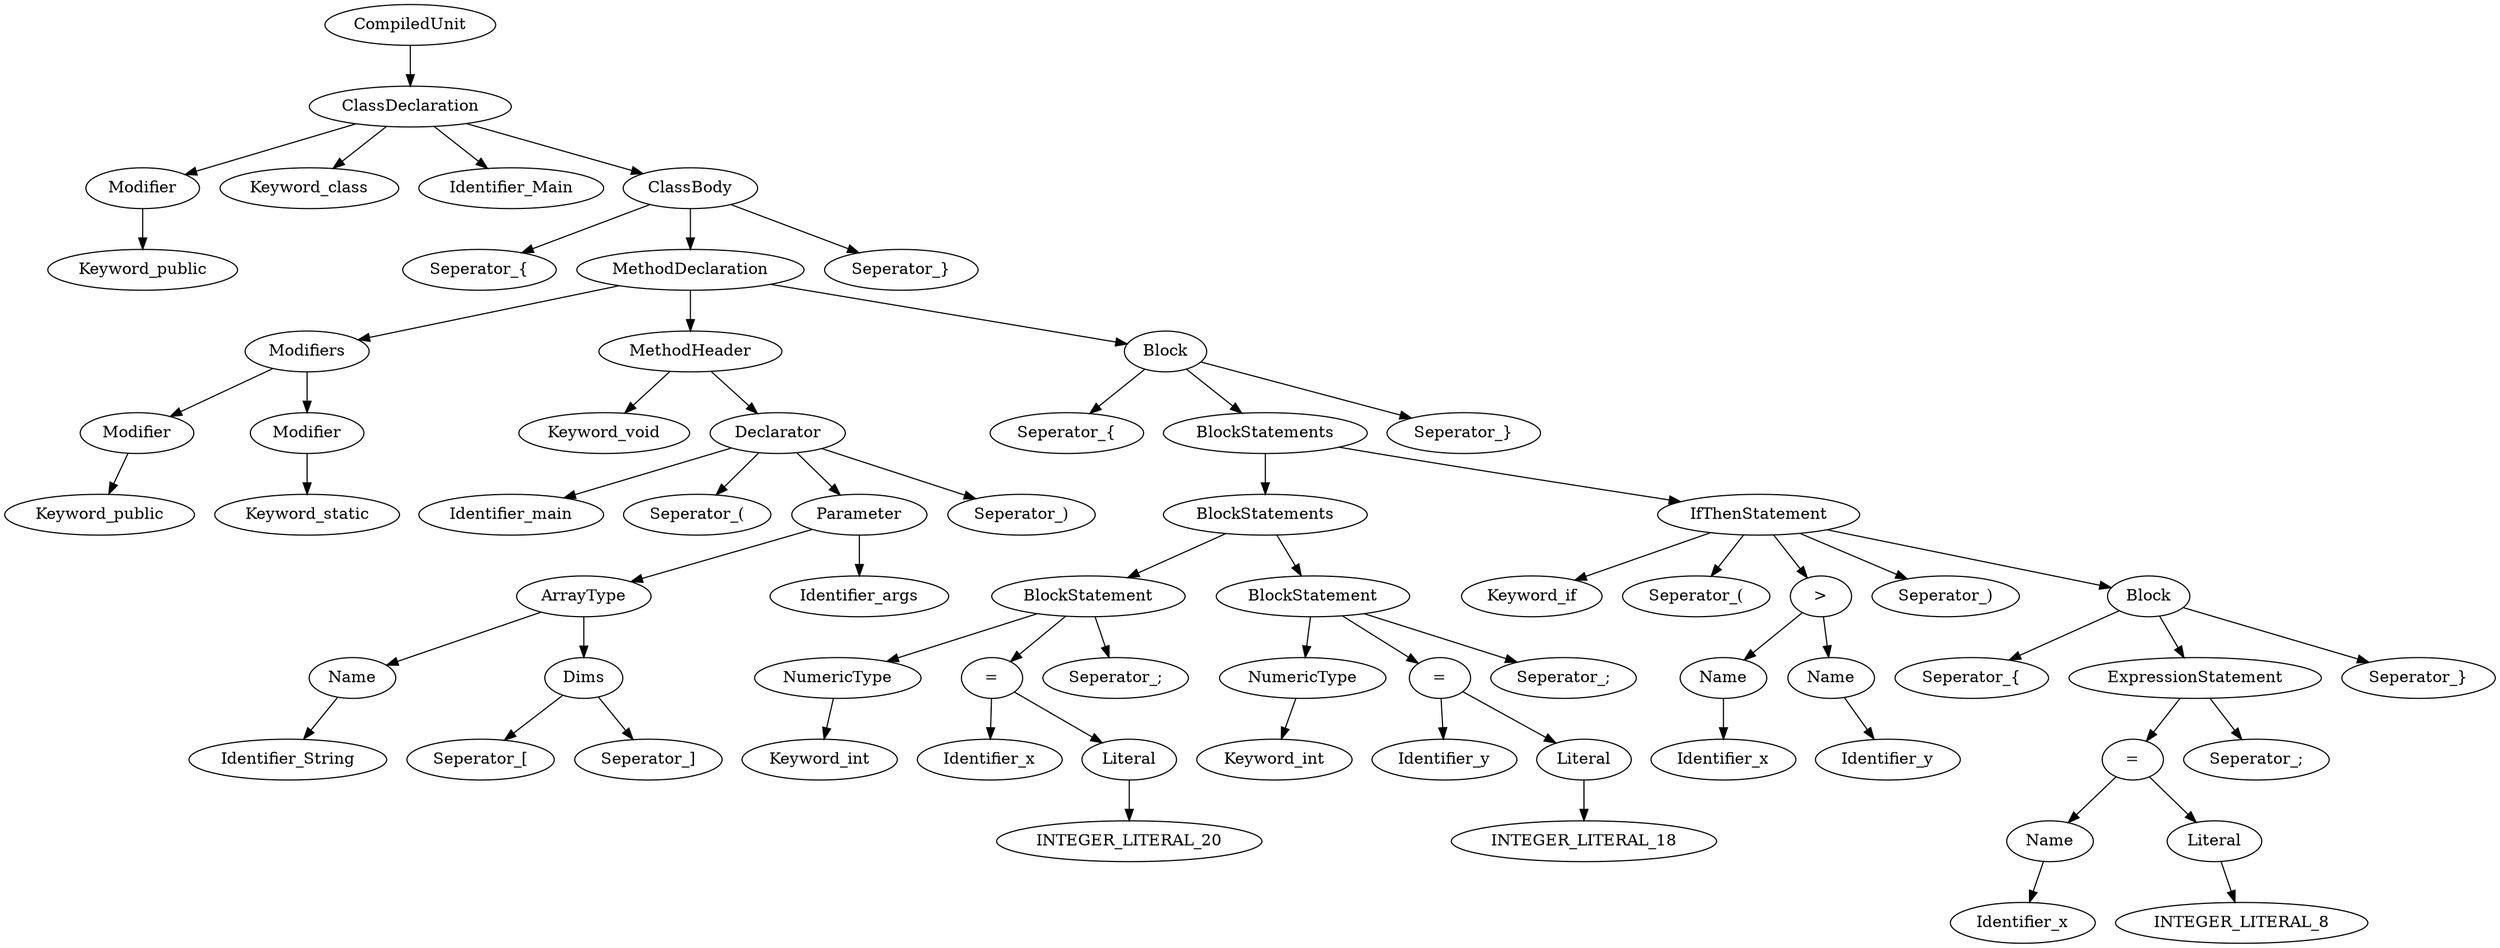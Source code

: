digraph G{
node[ordering=out]
n1a[label="Keyword_public"]
n1[label="Modifier"]
n1->n1a
n2a[label="Keyword_public"]
n2[label="Modifier"]
n2->n2a
n3a[label="Keyword_static"]
n3[label="Modifier"]
n3->n3a
n4[label="Modifiers"]
n4->n2
n4->n3
n5a[label="Identifier_String"]
n5[label="Name"]
n5->n5a
n6a[label="Seperator_["]
n6b[label="Seperator_]"]
n6[label="Dims"]
n6->n6a
n6->n6b
n7[label="ArrayType"]
n7->n5
n7->n6
n8b[label="Identifier_args"]
n8[label="Parameter"]
n8->n7
n8->n8b
n9a[label="Identifier_main"]
n9b[label="Seperator_("]
n9d[label="Seperator_)"]
n9[label="Declarator"]
n9->n9a
n9->n9b
n9->n8
n9->n9d
n10a[label="Keyword_void"]
n10[label="MethodHeader"]
n10->n10a
n10->n9
n11a[label="Keyword_int"]
n11[label="NumericType"]
n11->n11a
n12a[label="INTEGER_LITERAL_20"]
n12[label="Literal"]
n12->n12a
n13a[label="Identifier_x"]
n13[label="="]
n13->n13a
n13->n12
n14c[label="Seperator_;"]
n14[label="BlockStatement"]
n14->n11
n14->n13
n14->n14c
n15a[label="Keyword_int"]
n15[label="NumericType"]
n15->n15a
n16a[label="INTEGER_LITERAL_18"]
n16[label="Literal"]
n16->n16a
n17a[label="Identifier_y"]
n17[label="="]
n17->n17a
n17->n16
n18c[label="Seperator_;"]
n18[label="BlockStatement"]
n18->n15
n18->n17
n18->n18c
n19[label="BlockStatements"]
n19->n14
n19->n18
n20a[label="Identifier_x"]
n20[label="Name"]
n20->n20a
n21a[label="Identifier_y"]
n21[label="Name"]
n21->n21a
n22[label=">"]
n22->n20
n22->n21
n23a[label="Identifier_x"]
n23[label="Name"]
n23->n23a
n24a[label="INTEGER_LITERAL_8"]
n24[label="Literal"]
n24->n24a
n25[label="="]
n25->n23
n25->n24
n26b[label="Seperator_;"]
n26[label="ExpressionStatement"]
n26->n25
n26->n26b
n27a[label="Seperator_{"]
n27c[label="Seperator_}"]
n27[label="Block"]
n27->n27a
n27->n26
n27->n27c
n28a[label="Keyword_if"]
n28b[label="Seperator_("]
n28d[label="Seperator_)"]
n28[label="IfThenStatement"]
n28->n28a
n28->n28b
n28->n22
n28->n28d
n28->n27
n29[label="BlockStatements"]
n29->n19
n29->n28
n30a[label="Seperator_{"]
n30c[label="Seperator_}"]
n30[label="Block"]
n30->n30a
n30->n29
n30->n30c
n31[label="MethodDeclaration"]
n31->n4
n31->n10
n31->n30
n32a[label="Seperator_{"]
n32c[label="Seperator_}"]
n32[label="ClassBody"]
n32->n32a
n32->n31
n32->n32c
n33b[label="Keyword_class"]
n33c[label="Identifier_Main"]
n33[label="ClassDeclaration"]
n33->n1
n33->n33b
n33->n33c
n33->n32
n34[label="CompiledUnit"]
n34->n33
}
